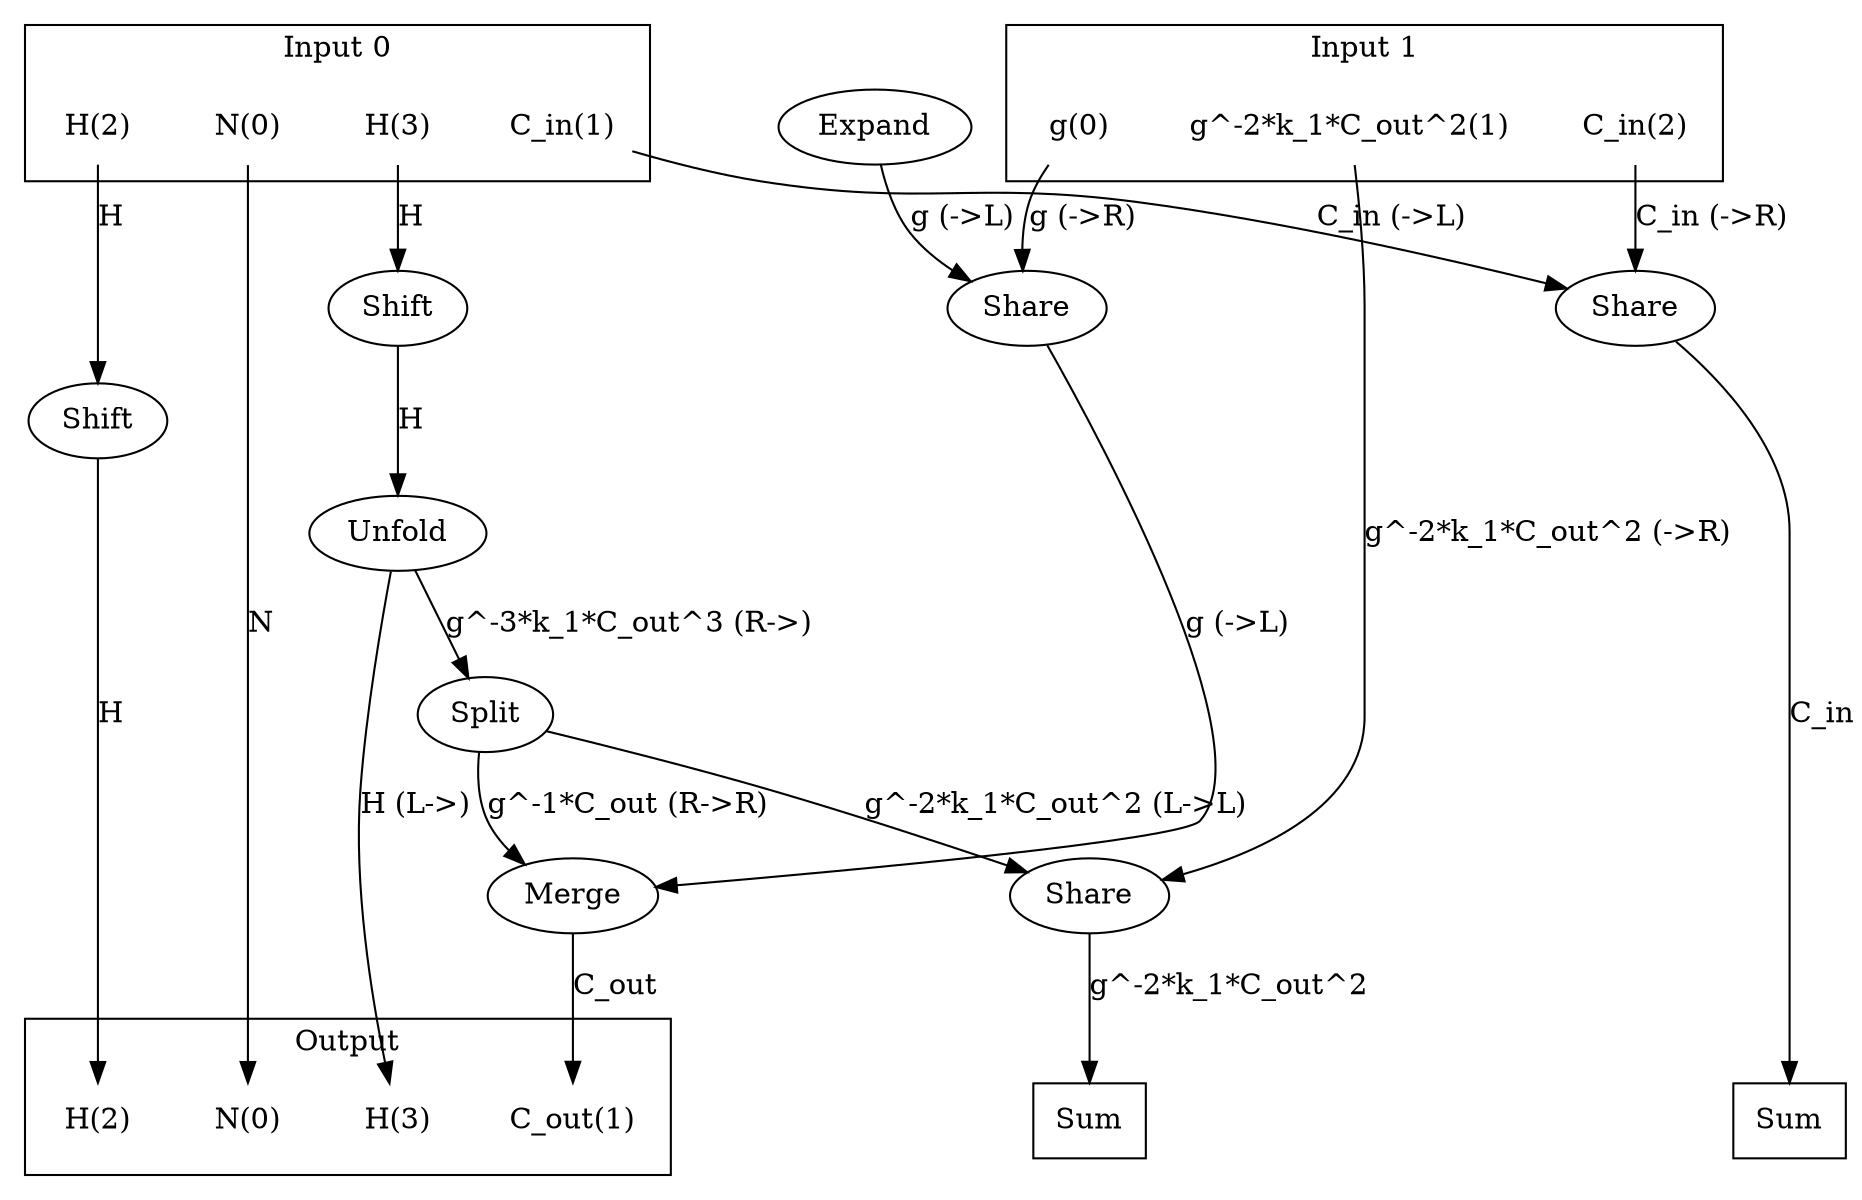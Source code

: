 digraph kernel_generated {
newrank = true;
op_0x560a21e8d400 [label="Unfold"];
op_0x560a2238a0b0 [label="Merge"];
op_0x560a242db8e0 [label="Share"];
op_0x560a242db930 [label="Share"];
op_0x560a242db980 [label="Share"];
op_0x560a2447e6c0 [label="Shift"];
op_0x560a2447e780 [label="Shift"];
op_0x560a2457b1c0 [label="Split"];
op_0x560a246430b8 [label="Expand"];
reduce_0x7f921800c4d8 [label="Sum", shape=box];
reduce_0x7f9218005ad8 [label="Sum", shape=box];
subgraph cluster_out {
label = "Output";
out_0 [label="N(0)", shape=none];
out_1 [label="C_out(1)", shape=none];
out_2 [label="H(2)", shape=none];
out_3 [label="H(3)", shape=none];
}
{ rank = same;
reduce_0x7f921800c4d8;
reduce_0x7f9218005ad8;
out_0;
out_1;
out_2;
out_3;
}
subgraph cluster_in_0 {
label = "Input 0";
in_0_0 [label="N(0)", shape=none];
in_0_1 [label="C_in(1)", shape=none];
in_0_2 [label="H(2)", shape=none];
in_0_3 [label="H(3)", shape=none];
}
subgraph cluster_in_1 {
label = "Input 1";
in_1_0 [label="g(0)", shape=none];
in_1_1 [label="g^-2*k_1*C_out^2(1)", shape=none];
in_1_2 [label="C_in(2)", shape=none];
}
{ rank = same;
in_0_0;
in_0_1;
in_0_2;
in_0_3;
in_1_0;
in_1_1;
in_1_2;
}
in_0_0 -> out_0 [label="N"];
in_0_1 -> op_0x560a242db8e0 [label="C_in (->L)"];
in_0_2 -> op_0x560a2447e6c0 [label="H"];
in_0_3 -> op_0x560a2447e780 [label="H"];
in_1_0 -> op_0x560a242db930 [label="g (->R)"];
in_1_1 -> op_0x560a242db980 [label="g^-2*k_1*C_out^2 (->R)"];
in_1_2 -> op_0x560a242db8e0 [label="C_in (->R)"];
op_0x560a2447e780 -> op_0x560a21e8d400 [label="H"];
op_0x560a242db930 -> op_0x560a2238a0b0 [label="g (->L)"];
op_0x560a2457b1c0 -> op_0x560a2238a0b0 [label="g^-1*C_out (R->R)"];
op_0x560a2238a0b0 -> out_1 [label="C_out"];
op_0x560a2447e6c0 -> out_2 [label="H"];
op_0x560a21e8d400 -> out_3 [label="H (L->)"];
op_0x560a246430b8 -> op_0x560a242db930 [label="g (->L)"];
op_0x560a2457b1c0 -> op_0x560a242db980 [label="g^-2*k_1*C_out^2 (L->L)"];
op_0x560a21e8d400 -> op_0x560a2457b1c0 [label="g^-3*k_1*C_out^3 (R->)"];
op_0x560a242db8e0 -> reduce_0x7f9218005ad8 [label="C_in"];
op_0x560a242db980 -> reduce_0x7f921800c4d8 [label="g^-2*k_1*C_out^2"];
}
